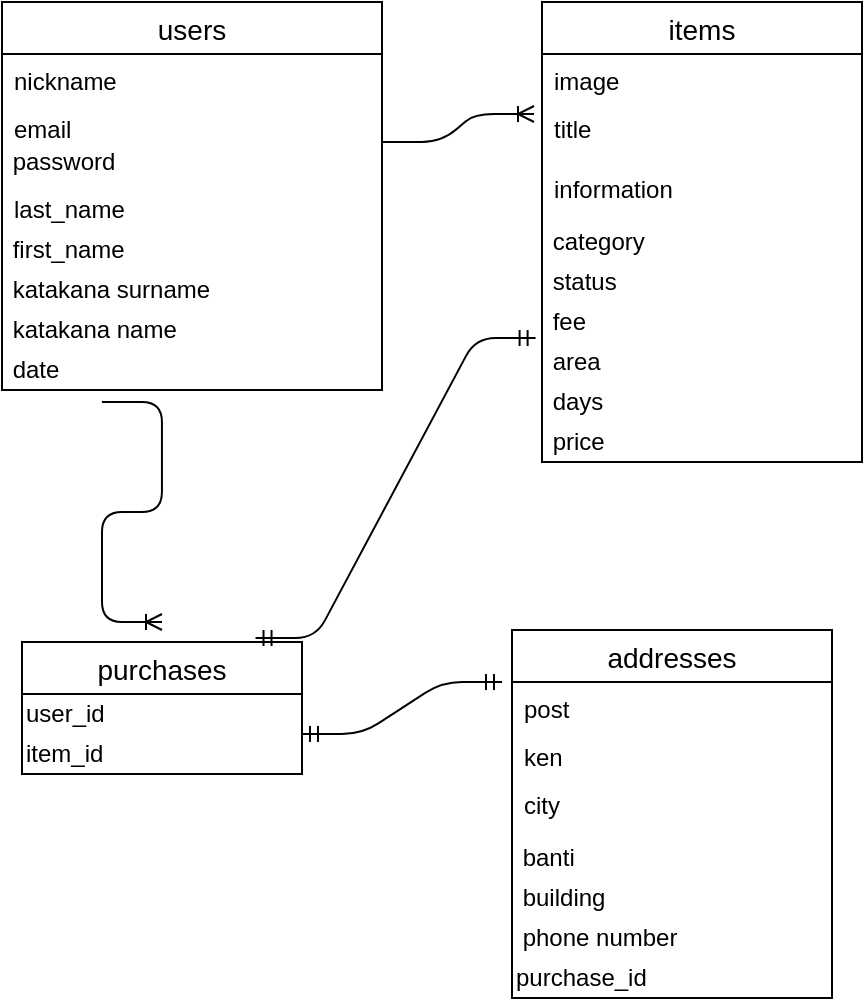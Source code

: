 <mxfile version="13.10.0" type="embed">
    <diagram id="HoW109t7VY8YQYDN1kgU" name="ページ1">
        <mxGraphModel dx="448" dy="667" grid="1" gridSize="10" guides="1" tooltips="1" connect="1" arrows="1" fold="1" page="1" pageScale="1" pageWidth="850" pageHeight="1100" math="0" shadow="0">
            <root>
                <mxCell id="0"/>
                <mxCell id="1" parent="0"/>
                <mxCell id="2" value="users" style="swimlane;fontStyle=0;childLayout=stackLayout;horizontal=1;startSize=26;horizontalStack=0;resizeParent=1;resizeParentMax=0;resizeLast=0;collapsible=1;marginBottom=0;align=center;fontSize=14;" vertex="1" parent="1">
                    <mxGeometry x="10" y="120" width="190" height="194" as="geometry"/>
                </mxCell>
                <mxCell id="3" value="nickname" style="text;strokeColor=none;fillColor=none;spacingLeft=4;spacingRight=4;overflow=hidden;rotatable=0;points=[[0,0.5],[1,0.5]];portConstraint=eastwest;fontSize=12;" vertex="1" parent="2">
                    <mxGeometry y="26" width="190" height="24" as="geometry"/>
                </mxCell>
                <mxCell id="4" value="email" style="text;strokeColor=none;fillColor=none;spacingLeft=4;spacingRight=4;overflow=hidden;rotatable=0;points=[[0,0.5],[1,0.5]];portConstraint=eastwest;fontSize=12;align=left;" vertex="1" parent="2">
                    <mxGeometry y="50" width="190" height="20" as="geometry"/>
                </mxCell>
                <mxCell id="59" value="&amp;nbsp;password" style="text;html=1;resizable=0;autosize=1;align=left;verticalAlign=middle;points=[];fillColor=none;strokeColor=none;rounded=0;" vertex="1" parent="2">
                    <mxGeometry y="70" width="190" height="20" as="geometry"/>
                </mxCell>
                <mxCell id="5" value="last_name" style="text;strokeColor=none;fillColor=none;spacingLeft=4;spacingRight=4;overflow=hidden;rotatable=0;points=[[0,0.5],[1,0.5]];portConstraint=eastwest;fontSize=12;" vertex="1" parent="2">
                    <mxGeometry y="90" width="190" height="24" as="geometry"/>
                </mxCell>
                <mxCell id="71" value="&amp;nbsp;first_name" style="text;html=1;resizable=0;autosize=1;align=left;verticalAlign=middle;points=[];fillColor=none;strokeColor=none;rounded=0;" vertex="1" parent="2">
                    <mxGeometry y="114" width="190" height="20" as="geometry"/>
                </mxCell>
                <mxCell id="72" value="&amp;nbsp;katakana surname" style="text;html=1;resizable=0;autosize=1;align=left;verticalAlign=middle;points=[];fillColor=none;strokeColor=none;rounded=0;" vertex="1" parent="2">
                    <mxGeometry y="134" width="190" height="20" as="geometry"/>
                </mxCell>
                <mxCell id="73" value="&amp;nbsp;katakana name" style="text;html=1;resizable=0;autosize=1;align=left;verticalAlign=middle;points=[];fillColor=none;strokeColor=none;rounded=0;" vertex="1" parent="2">
                    <mxGeometry y="154" width="190" height="20" as="geometry"/>
                </mxCell>
                <mxCell id="74" value="&amp;nbsp;date" style="text;html=1;resizable=0;autosize=1;align=left;verticalAlign=middle;points=[];fillColor=none;strokeColor=none;rounded=0;" vertex="1" parent="2">
                    <mxGeometry y="174" width="190" height="20" as="geometry"/>
                </mxCell>
                <mxCell id="6" value="items" style="swimlane;fontStyle=0;childLayout=stackLayout;horizontal=1;startSize=26;horizontalStack=0;resizeParent=1;resizeParentMax=0;resizeLast=0;collapsible=1;marginBottom=0;align=center;fontSize=14;" vertex="1" parent="1">
                    <mxGeometry x="280" y="120" width="160" height="230" as="geometry"/>
                </mxCell>
                <mxCell id="7" value="image" style="text;strokeColor=none;fillColor=none;spacingLeft=4;spacingRight=4;overflow=hidden;rotatable=0;points=[[0,0.5],[1,0.5]];portConstraint=eastwest;fontSize=12;" vertex="1" parent="6">
                    <mxGeometry y="26" width="160" height="24" as="geometry"/>
                </mxCell>
                <mxCell id="8" value="title" style="text;strokeColor=none;fillColor=none;spacingLeft=4;spacingRight=4;overflow=hidden;rotatable=0;points=[[0,0.5],[1,0.5]];portConstraint=eastwest;fontSize=12;" vertex="1" parent="6">
                    <mxGeometry y="50" width="160" height="30" as="geometry"/>
                </mxCell>
                <mxCell id="9" value="information" style="text;strokeColor=none;fillColor=none;spacingLeft=4;spacingRight=4;overflow=hidden;rotatable=0;points=[[0,0.5],[1,0.5]];portConstraint=eastwest;fontSize=12;" vertex="1" parent="6">
                    <mxGeometry y="80" width="160" height="30" as="geometry"/>
                </mxCell>
                <mxCell id="60" value="&amp;nbsp;category" style="text;html=1;resizable=0;autosize=1;align=left;verticalAlign=middle;points=[];fillColor=none;strokeColor=none;rounded=0;" vertex="1" parent="6">
                    <mxGeometry y="110" width="160" height="20" as="geometry"/>
                </mxCell>
                <mxCell id="61" value="&amp;nbsp;status" style="text;html=1;resizable=0;autosize=1;align=left;verticalAlign=middle;points=[];fillColor=none;strokeColor=none;rounded=0;" vertex="1" parent="6">
                    <mxGeometry y="130" width="160" height="20" as="geometry"/>
                </mxCell>
                <mxCell id="64" value="&amp;nbsp;fee" style="text;html=1;resizable=0;autosize=1;align=left;verticalAlign=middle;points=[];fillColor=none;strokeColor=none;rounded=0;" vertex="1" parent="6">
                    <mxGeometry y="150" width="160" height="20" as="geometry"/>
                </mxCell>
                <mxCell id="65" value="&amp;nbsp;area" style="text;html=1;resizable=0;autosize=1;align=left;verticalAlign=middle;points=[];fillColor=none;strokeColor=none;rounded=0;" vertex="1" parent="6">
                    <mxGeometry y="170" width="160" height="20" as="geometry"/>
                </mxCell>
                <mxCell id="66" value="&amp;nbsp;days" style="text;html=1;resizable=0;autosize=1;align=left;verticalAlign=middle;points=[];fillColor=none;strokeColor=none;rounded=0;" vertex="1" parent="6">
                    <mxGeometry y="190" width="160" height="20" as="geometry"/>
                </mxCell>
                <mxCell id="62" value="&amp;nbsp;price" style="text;html=1;resizable=0;autosize=1;align=left;verticalAlign=middle;points=[];fillColor=none;strokeColor=none;rounded=0;" vertex="1" parent="6">
                    <mxGeometry y="210" width="160" height="20" as="geometry"/>
                </mxCell>
                <mxCell id="10" value="purchases" style="swimlane;fontStyle=0;childLayout=stackLayout;horizontal=1;startSize=26;horizontalStack=0;resizeParent=1;resizeParentMax=0;resizeLast=0;collapsible=1;marginBottom=0;align=center;fontSize=14;" vertex="1" parent="1">
                    <mxGeometry x="20" y="440" width="140" height="66" as="geometry"/>
                </mxCell>
                <mxCell id="58" value="user_id" style="text;html=1;resizable=0;autosize=1;align=left;verticalAlign=middle;points=[];fillColor=none;strokeColor=none;rounded=0;" vertex="1" parent="10">
                    <mxGeometry y="26" width="140" height="20" as="geometry"/>
                </mxCell>
                <mxCell id="75" value="item_id" style="text;html=1;resizable=0;autosize=1;align=left;verticalAlign=middle;points=[];fillColor=none;strokeColor=none;rounded=0;" vertex="1" parent="10">
                    <mxGeometry y="46" width="140" height="20" as="geometry"/>
                </mxCell>
                <mxCell id="14" value="addresses" style="swimlane;fontStyle=0;childLayout=stackLayout;horizontal=1;startSize=26;horizontalStack=0;resizeParent=1;resizeParentMax=0;resizeLast=0;collapsible=1;marginBottom=0;align=center;fontSize=14;" vertex="1" parent="1">
                    <mxGeometry x="265" y="434" width="160" height="184" as="geometry"/>
                </mxCell>
                <mxCell id="15" value="post" style="text;strokeColor=none;fillColor=none;spacingLeft=4;spacingRight=4;overflow=hidden;rotatable=0;points=[[0,0.5],[1,0.5]];portConstraint=eastwest;fontSize=12;" vertex="1" parent="14">
                    <mxGeometry y="26" width="160" height="24" as="geometry"/>
                </mxCell>
                <mxCell id="16" value="ken" style="text;strokeColor=none;fillColor=none;spacingLeft=4;spacingRight=4;overflow=hidden;rotatable=0;points=[[0,0.5],[1,0.5]];portConstraint=eastwest;fontSize=12;" vertex="1" parent="14">
                    <mxGeometry y="50" width="160" height="24" as="geometry"/>
                </mxCell>
                <mxCell id="17" value="city" style="text;strokeColor=none;fillColor=none;spacingLeft=4;spacingRight=4;overflow=hidden;rotatable=0;points=[[0,0.5],[1,0.5]];portConstraint=eastwest;fontSize=12;" vertex="1" parent="14">
                    <mxGeometry y="74" width="160" height="30" as="geometry"/>
                </mxCell>
                <mxCell id="77" value="&amp;nbsp;banti" style="text;html=1;resizable=0;autosize=1;align=left;verticalAlign=middle;points=[];fillColor=none;strokeColor=none;rounded=0;" vertex="1" parent="14">
                    <mxGeometry y="104" width="160" height="20" as="geometry"/>
                </mxCell>
                <mxCell id="78" value="&amp;nbsp;building" style="text;html=1;resizable=0;autosize=1;align=left;verticalAlign=middle;points=[];fillColor=none;strokeColor=none;rounded=0;" vertex="1" parent="14">
                    <mxGeometry y="124" width="160" height="20" as="geometry"/>
                </mxCell>
                <mxCell id="79" value="&amp;nbsp;phone number" style="text;html=1;resizable=0;autosize=1;align=left;verticalAlign=middle;points=[];fillColor=none;strokeColor=none;rounded=0;" vertex="1" parent="14">
                    <mxGeometry y="144" width="160" height="20" as="geometry"/>
                </mxCell>
                <mxCell id="82" value="purchase_id" style="text;html=1;resizable=0;autosize=1;align=left;verticalAlign=middle;points=[];fillColor=none;strokeColor=none;rounded=0;" vertex="1" parent="14">
                    <mxGeometry y="164" width="160" height="20" as="geometry"/>
                </mxCell>
                <mxCell id="26" value="" style="edgeStyle=entityRelationEdgeStyle;fontSize=12;html=1;endArrow=ERoneToMany;entryX=-0.025;entryY=0.2;entryDx=0;entryDy=0;entryPerimeter=0;" edge="1" parent="1" target="8">
                    <mxGeometry width="100" height="100" relative="1" as="geometry">
                        <mxPoint x="200" y="190" as="sourcePoint"/>
                        <mxPoint x="300" y="90" as="targetPoint"/>
                    </mxGeometry>
                </mxCell>
                <mxCell id="67" value="" style="edgeStyle=entityRelationEdgeStyle;fontSize=12;html=1;endArrow=ERmandOne;startArrow=ERmandOne;" edge="1" parent="1">
                    <mxGeometry width="100" height="100" relative="1" as="geometry">
                        <mxPoint x="160" y="486" as="sourcePoint"/>
                        <mxPoint x="260" y="460" as="targetPoint"/>
                    </mxGeometry>
                </mxCell>
                <mxCell id="80" value="" style="edgeStyle=entityRelationEdgeStyle;fontSize=12;html=1;endArrow=ERoneToMany;exitX=0.263;exitY=1.3;exitDx=0;exitDy=0;exitPerimeter=0;" edge="1" parent="1" source="74">
                    <mxGeometry width="100" height="100" relative="1" as="geometry">
                        <mxPoint x="170" y="390" as="sourcePoint"/>
                        <mxPoint x="90" y="430" as="targetPoint"/>
                    </mxGeometry>
                </mxCell>
                <mxCell id="81" value="" style="edgeStyle=entityRelationEdgeStyle;fontSize=12;html=1;endArrow=ERmandOne;startArrow=ERmandOne;exitX=0.834;exitY=-0.03;exitDx=0;exitDy=0;exitPerimeter=0;entryX=-0.02;entryY=-0.1;entryDx=0;entryDy=0;entryPerimeter=0;" edge="1" parent="1" source="10" target="65">
                    <mxGeometry width="100" height="100" relative="1" as="geometry">
                        <mxPoint x="170" y="390" as="sourcePoint"/>
                        <mxPoint x="270" y="290" as="targetPoint"/>
                    </mxGeometry>
                </mxCell>
            </root>
        </mxGraphModel>
    </diagram>
</mxfile>